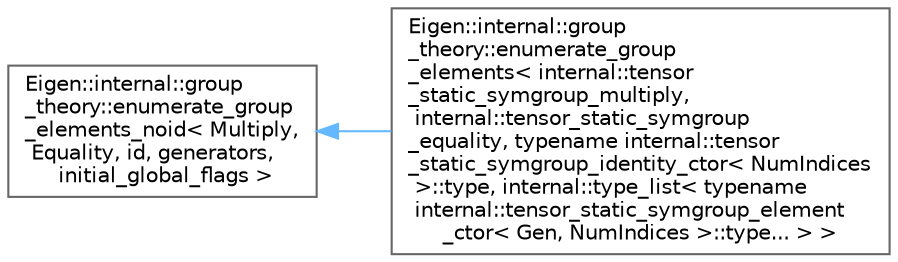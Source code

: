 digraph "类继承关系图"
{
 // LATEX_PDF_SIZE
  bgcolor="transparent";
  edge [fontname=Helvetica,fontsize=10,labelfontname=Helvetica,labelfontsize=10];
  node [fontname=Helvetica,fontsize=10,shape=box,height=0.2,width=0.4];
  rankdir="LR";
  Node0 [id="Node000000",label="Eigen::internal::group\l_theory::enumerate_group\l_elements_noid\< Multiply,\l Equality, id, generators,\l initial_global_flags \>",height=0.2,width=0.4,color="grey40", fillcolor="white", style="filled",URL="$struct_eigen_1_1internal_1_1group__theory_1_1enumerate__group__elements__noid.html",tooltip=" "];
  Node0 -> Node1 [id="edge4307_Node000000_Node000001",dir="back",color="steelblue1",style="solid",tooltip=" "];
  Node1 [id="Node000001",label="Eigen::internal::group\l_theory::enumerate_group\l_elements\< internal::tensor\l_static_symgroup_multiply,\l internal::tensor_static_symgroup\l_equality, typename internal::tensor\l_static_symgroup_identity_ctor\< NumIndices\l \>::type, internal::type_list\< typename\l internal::tensor_static_symgroup_element\l_ctor\< Gen, NumIndices \>::type... \> \>",height=0.2,width=0.4,color="grey40", fillcolor="white", style="filled",URL="$struct_eigen_1_1internal_1_1group__theory_1_1enumerate__group__elements.html",tooltip=" "];
}
